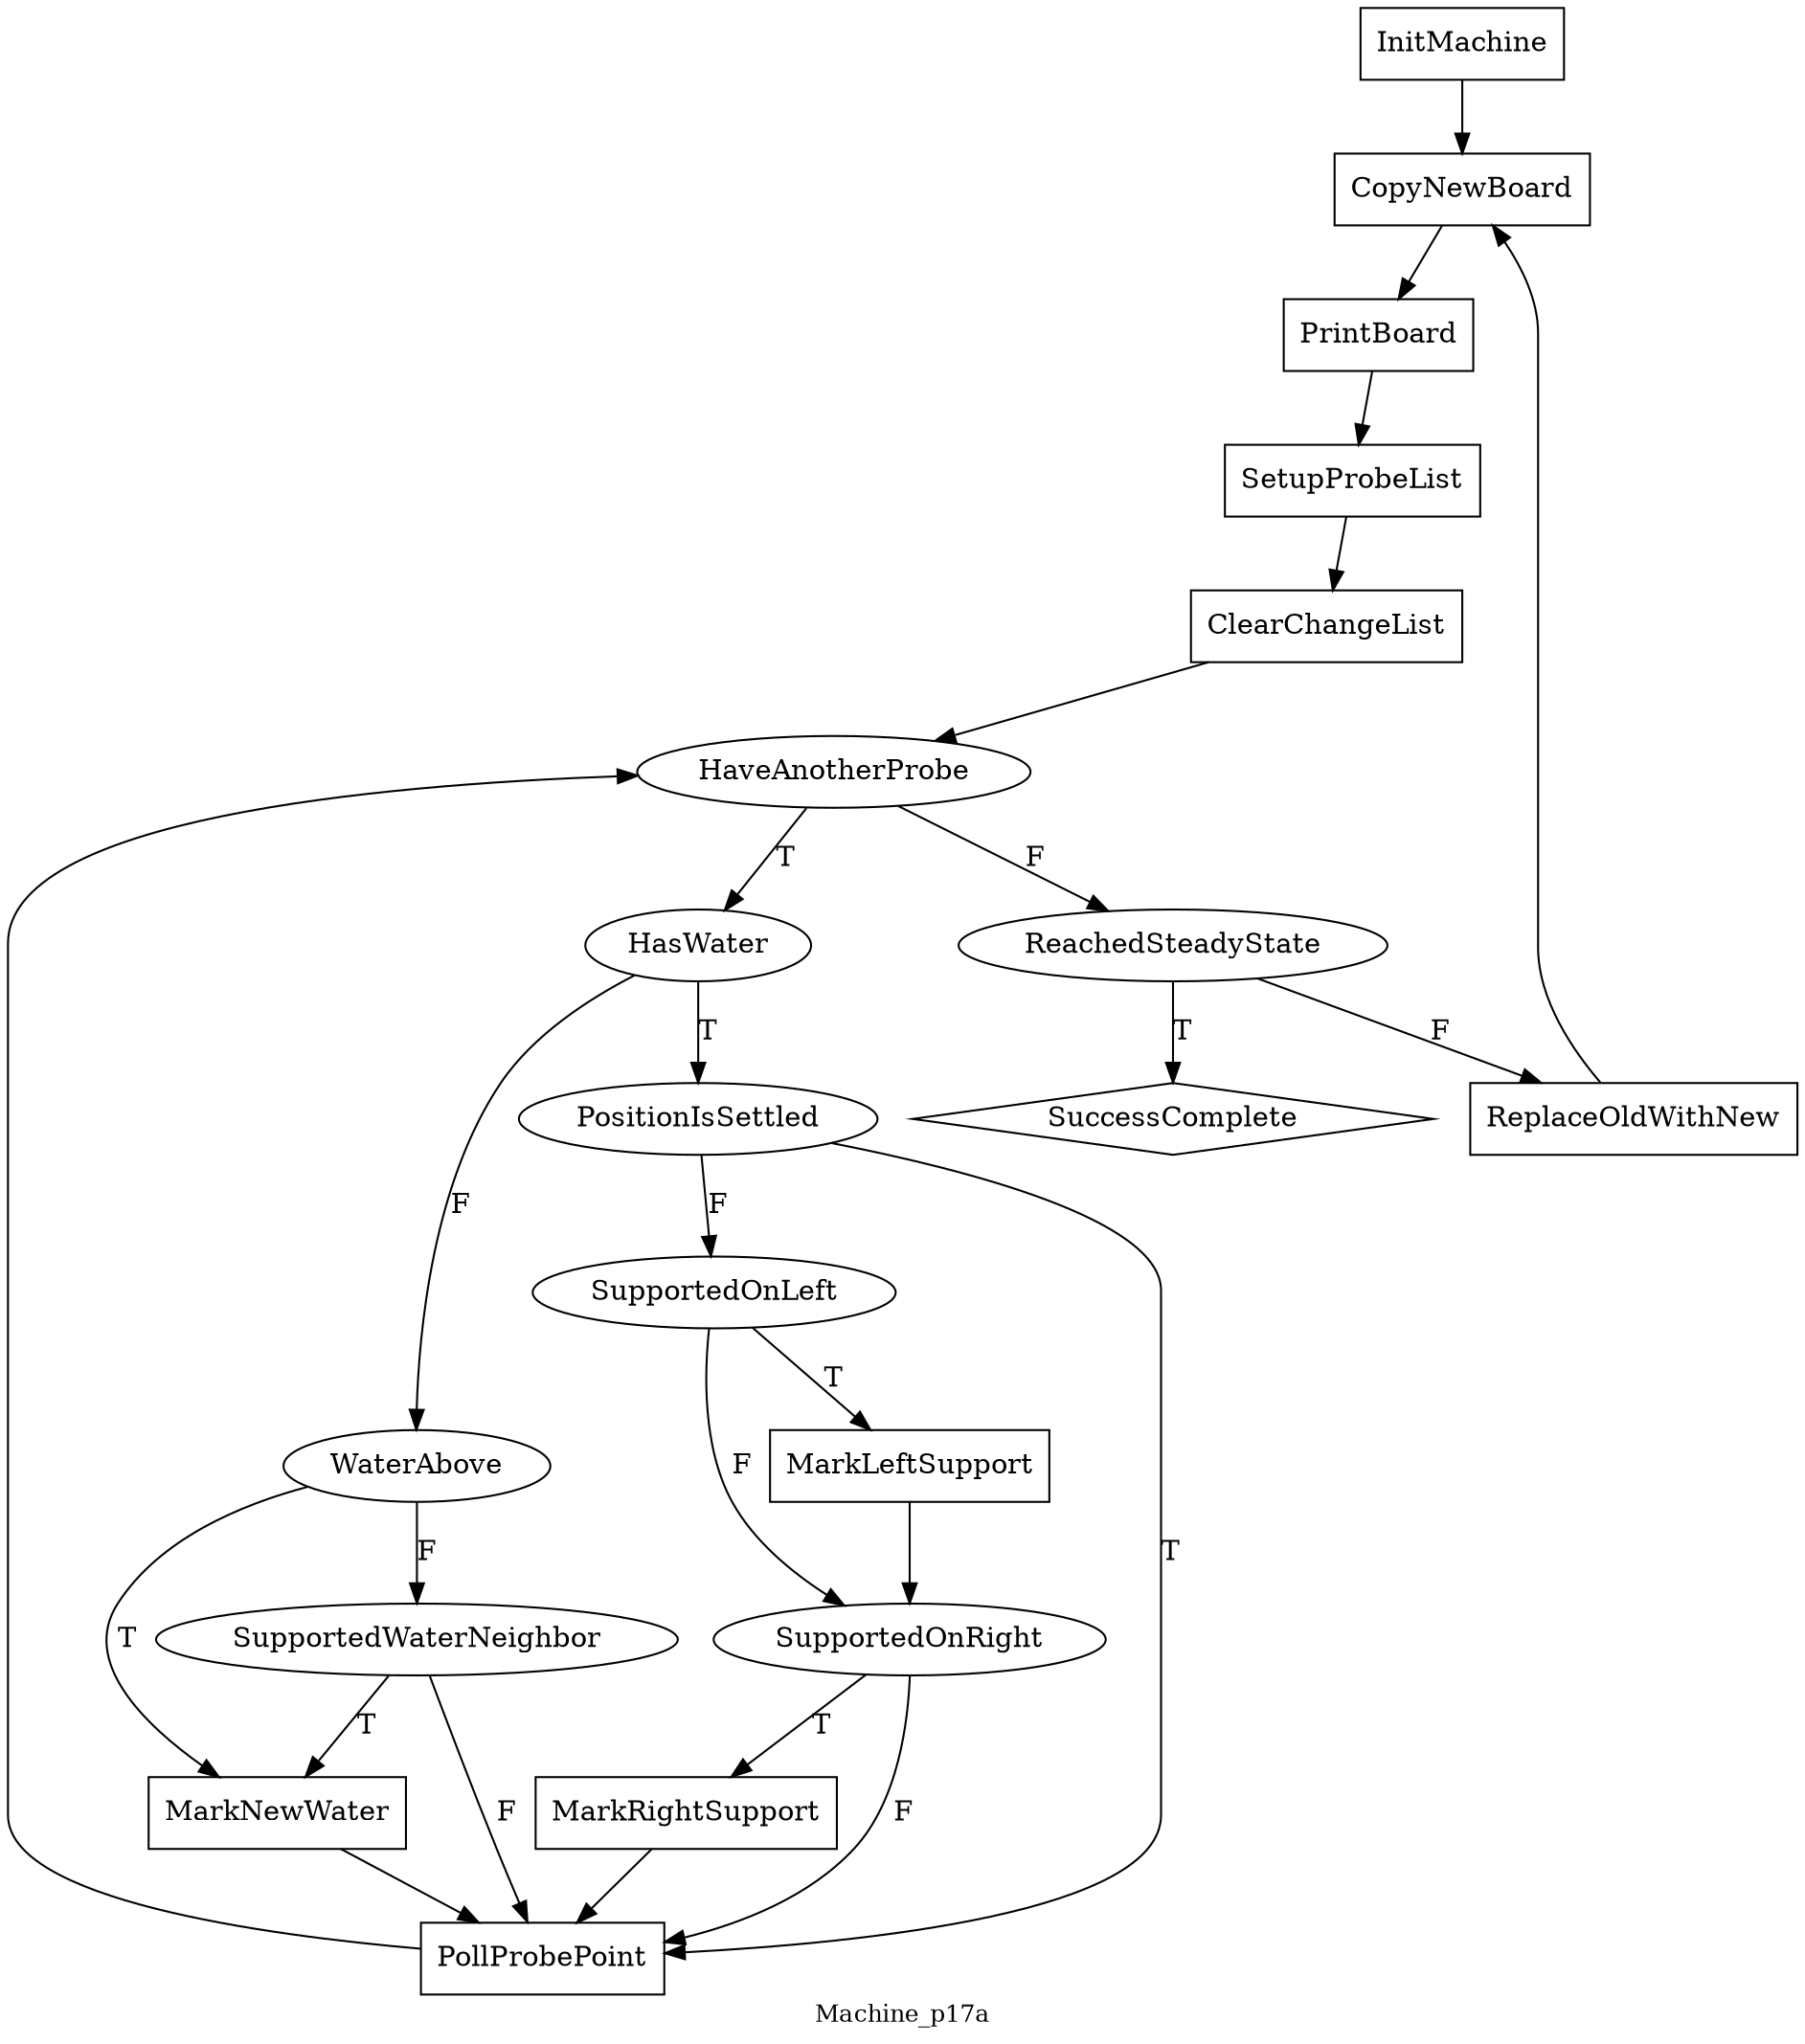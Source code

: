 digraph MyGraphName {
node [shape=box] InitMachine; CopyNewBoard; PrintBoard; SetupProbeList; ClearChangeList; MarkNewWater; MarkLeftSupport; MarkRightSupport; PollProbePoint; ReplaceOldWithNew
node [shape=diamond] SuccessComplete
node [shape=ellipse] HaveAnotherProbe; HasWater; PositionIsSettled; WaterAbove; SupportedWaterNeighbor; SupportedOnLeft; SupportedOnRight; ReachedSteadyState
SupportedOnRight->PollProbePoint [label=F];
WaterAbove->SupportedWaterNeighbor [label=F];
SupportedWaterNeighbor->PollProbePoint [label=F];
HasWater->PositionIsSettled [label=T];
InitMachine->CopyNewBoard ;
MarkLeftSupport->SupportedOnRight ;
WaterAbove->MarkNewWater [label=T];
ReplaceOldWithNew->CopyNewBoard ;
PrintBoard->SetupProbeList ;
SupportedOnRight->MarkRightSupport [label=T];
ReachedSteadyState->SuccessComplete [label=T];
PositionIsSettled->SupportedOnLeft [label=F];
MarkRightSupport->PollProbePoint ;
ClearChangeList->HaveAnotherProbe ;
ReachedSteadyState->ReplaceOldWithNew [label=F];
PositionIsSettled->PollProbePoint [label=T];
SupportedOnLeft->MarkLeftSupport [label=T];
HaveAnotherProbe->ReachedSteadyState [label=F];
SupportedOnLeft->SupportedOnRight [label=F];
HaveAnotherProbe->HasWater [label=T];
SetupProbeList->ClearChangeList ;
SupportedWaterNeighbor->MarkNewWater [label=T];
HasWater->WaterAbove [label=F];
MarkNewWater->PollProbePoint ;
PollProbePoint->HaveAnotherProbe ;
CopyNewBoard->PrintBoard ;
overlap=false
label=Machine_p17a
fontsize=12
}
